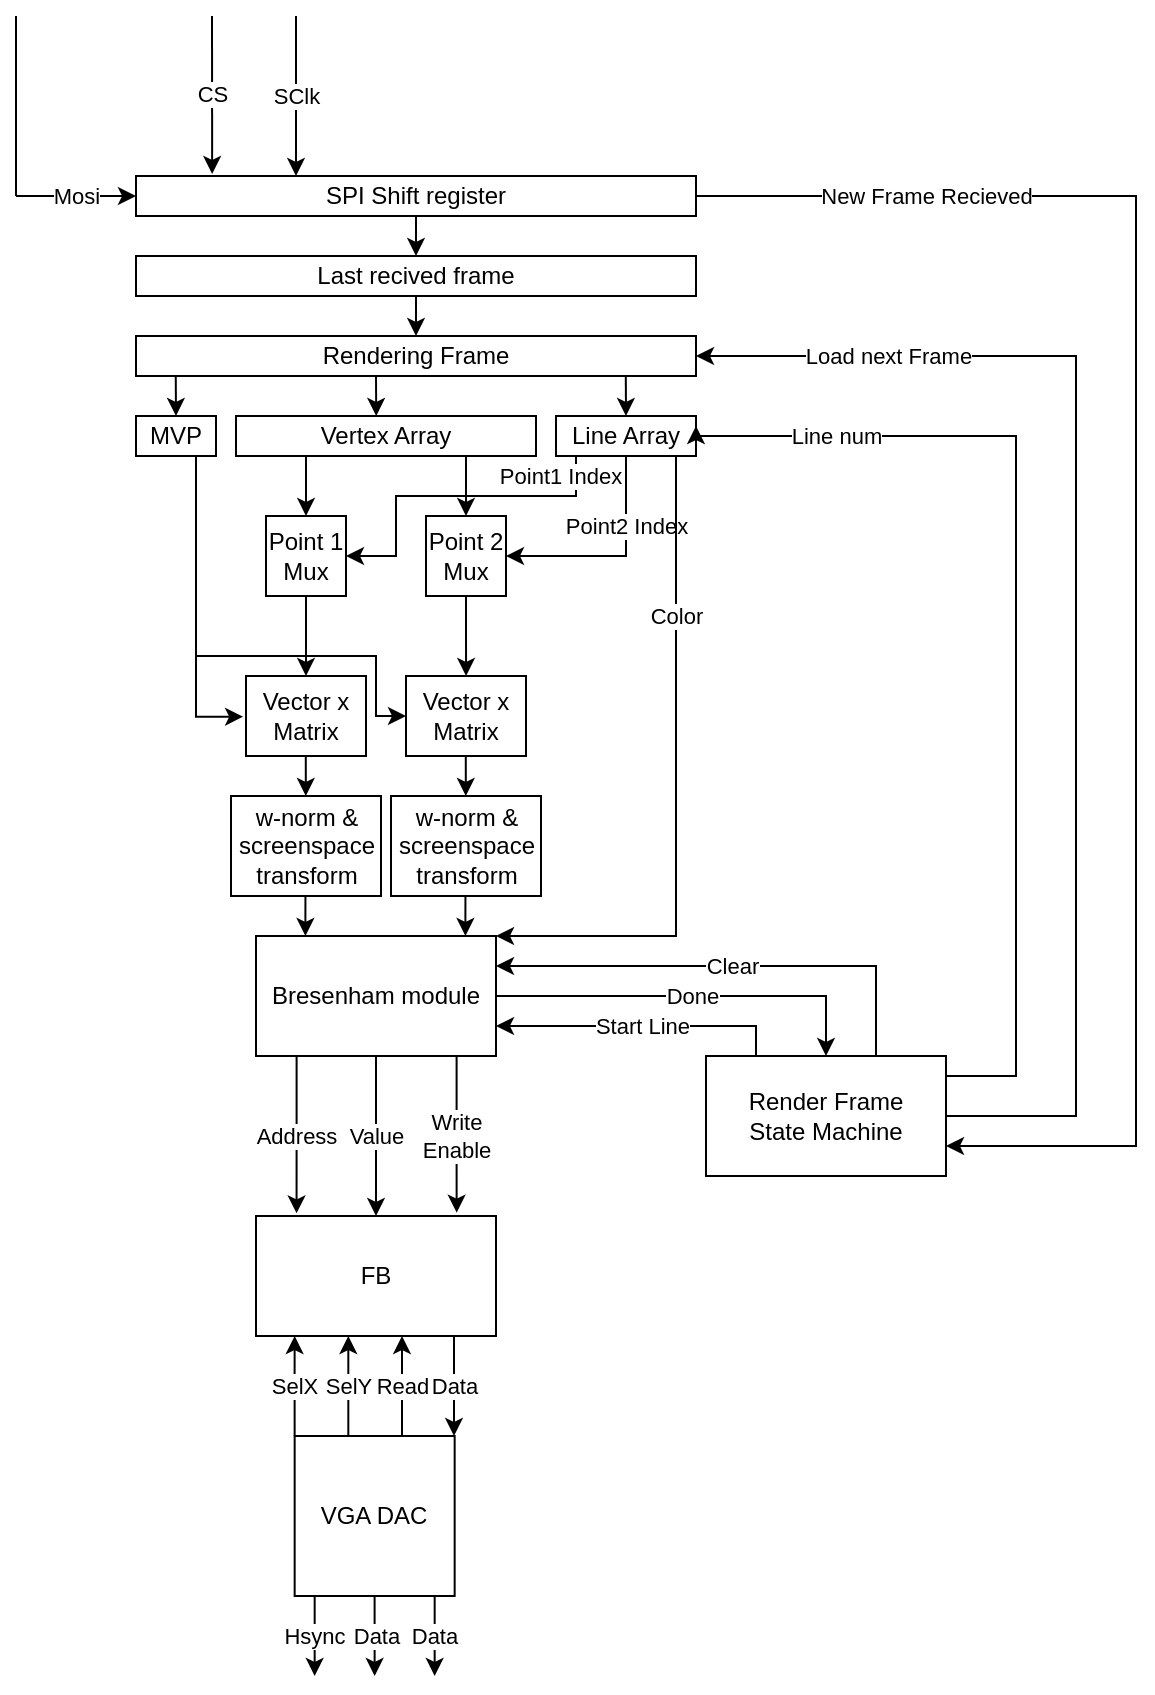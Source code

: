 <mxfile version="15.6.8" type="github">
  <diagram id="q9Ps-RnnYnzRldawcZBS" name="Page-1">
    <mxGraphModel dx="920" dy="494" grid="1" gridSize="10" guides="1" tooltips="1" connect="1" arrows="1" fold="1" page="1" pageScale="1" pageWidth="850" pageHeight="1100" math="0" shadow="0">
      <root>
        <mxCell id="0" />
        <mxCell id="1" parent="0" />
        <mxCell id="cCv3r7rXpcqw24vT97UZ-61" value="New Frame Recieved" style="edgeStyle=orthogonalEdgeStyle;rounded=0;orthogonalLoop=1;jettySize=auto;html=1;entryX=1;entryY=0.75;entryDx=0;entryDy=0;" parent="1" source="1H7v9yOLT2mySPb2tCpm-1" target="cCv3r7rXpcqw24vT97UZ-55" edge="1">
          <mxGeometry x="-0.71" relative="1" as="geometry">
            <mxPoint as="offset" />
            <Array as="points">
              <mxPoint x="640" y="130" />
              <mxPoint x="640" y="605" />
            </Array>
          </mxGeometry>
        </mxCell>
        <mxCell id="1H7v9yOLT2mySPb2tCpm-1" value="SPI Shift register" style="rounded=0;whiteSpace=wrap;html=1;" parent="1" vertex="1">
          <mxGeometry x="140" y="120" width="280" height="20" as="geometry" />
        </mxCell>
        <mxCell id="1H7v9yOLT2mySPb2tCpm-2" value="Mosi" style="endArrow=classic;html=1;rounded=0;" parent="1" edge="1">
          <mxGeometry width="50" height="50" relative="1" as="geometry">
            <mxPoint x="80" y="130" as="sourcePoint" />
            <mxPoint x="140" y="130" as="targetPoint" />
          </mxGeometry>
        </mxCell>
        <mxCell id="1H7v9yOLT2mySPb2tCpm-3" value="" style="endArrow=none;html=1;rounded=0;" parent="1" edge="1">
          <mxGeometry width="50" height="50" relative="1" as="geometry">
            <mxPoint x="80" y="130" as="sourcePoint" />
            <mxPoint x="80" y="40" as="targetPoint" />
          </mxGeometry>
        </mxCell>
        <mxCell id="1H7v9yOLT2mySPb2tCpm-4" value="SClk" style="endArrow=classic;html=1;rounded=0;" parent="1" edge="1">
          <mxGeometry width="50" height="50" relative="1" as="geometry">
            <mxPoint x="220" y="40" as="sourcePoint" />
            <mxPoint x="220" y="120" as="targetPoint" />
          </mxGeometry>
        </mxCell>
        <mxCell id="1H7v9yOLT2mySPb2tCpm-5" value="CS" style="endArrow=classic;html=1;rounded=0;entryX=0.136;entryY=-0.05;entryDx=0;entryDy=0;entryPerimeter=0;" parent="1" target="1H7v9yOLT2mySPb2tCpm-1" edge="1">
          <mxGeometry width="50" height="50" relative="1" as="geometry">
            <mxPoint x="178" y="40" as="sourcePoint" />
            <mxPoint x="320" y="250" as="targetPoint" />
          </mxGeometry>
        </mxCell>
        <mxCell id="1H7v9yOLT2mySPb2tCpm-7" value="Last recived frame" style="rounded=0;whiteSpace=wrap;html=1;" parent="1" vertex="1">
          <mxGeometry x="140" y="160" width="280" height="20" as="geometry" />
        </mxCell>
        <mxCell id="1H7v9yOLT2mySPb2tCpm-8" value="" style="endArrow=classic;html=1;rounded=0;exitX=0.5;exitY=1;exitDx=0;exitDy=0;entryX=0.5;entryY=0;entryDx=0;entryDy=0;" parent="1" source="1H7v9yOLT2mySPb2tCpm-1" target="1H7v9yOLT2mySPb2tCpm-7" edge="1">
          <mxGeometry width="50" height="50" relative="1" as="geometry">
            <mxPoint x="270" y="210" as="sourcePoint" />
            <mxPoint x="320" y="160" as="targetPoint" />
          </mxGeometry>
        </mxCell>
        <mxCell id="1H7v9yOLT2mySPb2tCpm-9" value="Rendering Frame" style="rounded=0;whiteSpace=wrap;html=1;" parent="1" vertex="1">
          <mxGeometry x="140" y="200" width="280" height="20" as="geometry" />
        </mxCell>
        <mxCell id="1H7v9yOLT2mySPb2tCpm-12" value="" style="endArrow=classic;html=1;rounded=0;exitX=0.5;exitY=1;exitDx=0;exitDy=0;entryX=0.5;entryY=0;entryDx=0;entryDy=0;" parent="1" source="1H7v9yOLT2mySPb2tCpm-7" target="1H7v9yOLT2mySPb2tCpm-9" edge="1">
          <mxGeometry width="50" height="50" relative="1" as="geometry">
            <mxPoint x="240" y="160" as="sourcePoint" />
            <mxPoint x="240" y="180" as="targetPoint" />
          </mxGeometry>
        </mxCell>
        <mxCell id="p4rGvyIHzH4OkrzjBhDH-16" style="edgeStyle=orthogonalEdgeStyle;rounded=0;jumpStyle=none;orthogonalLoop=1;jettySize=auto;html=1;entryX=-0.024;entryY=0.509;entryDx=0;entryDy=0;startArrow=none;startFill=0;endArrow=classic;endFill=1;entryPerimeter=0;" parent="1" source="1H7v9yOLT2mySPb2tCpm-13" target="p4rGvyIHzH4OkrzjBhDH-25" edge="1">
          <mxGeometry relative="1" as="geometry">
            <mxPoint x="190" y="390" as="targetPoint" />
            <Array as="points">
              <mxPoint x="170" y="390" />
            </Array>
          </mxGeometry>
        </mxCell>
        <mxCell id="p4rGvyIHzH4OkrzjBhDH-28" style="edgeStyle=orthogonalEdgeStyle;rounded=0;jumpStyle=none;orthogonalLoop=1;jettySize=auto;html=1;entryX=0;entryY=0.5;entryDx=0;entryDy=0;startArrow=none;startFill=0;endArrow=classic;endFill=1;" parent="1" source="1H7v9yOLT2mySPb2tCpm-13" target="p4rGvyIHzH4OkrzjBhDH-27" edge="1">
          <mxGeometry relative="1" as="geometry">
            <Array as="points">
              <mxPoint x="170" y="360" />
              <mxPoint x="260" y="360" />
              <mxPoint x="260" y="390" />
            </Array>
          </mxGeometry>
        </mxCell>
        <mxCell id="1H7v9yOLT2mySPb2tCpm-13" value="MVP" style="rounded=0;whiteSpace=wrap;html=1;" parent="1" vertex="1">
          <mxGeometry x="140" y="240" width="40" height="20" as="geometry" />
        </mxCell>
        <mxCell id="p4rGvyIHzH4OkrzjBhDH-11" style="edgeStyle=orthogonalEdgeStyle;rounded=0;jumpStyle=none;orthogonalLoop=1;jettySize=auto;html=1;entryX=0.5;entryY=0;entryDx=0;entryDy=0;startArrow=none;startFill=0;endArrow=classic;endFill=1;" parent="1" source="1H7v9yOLT2mySPb2tCpm-14" target="cCv3r7rXpcqw24vT97UZ-7" edge="1">
          <mxGeometry relative="1" as="geometry">
            <Array as="points">
              <mxPoint x="225" y="270" />
              <mxPoint x="225" y="270" />
            </Array>
          </mxGeometry>
        </mxCell>
        <mxCell id="p4rGvyIHzH4OkrzjBhDH-12" style="edgeStyle=orthogonalEdgeStyle;rounded=0;jumpStyle=none;orthogonalLoop=1;jettySize=auto;html=1;entryX=0.5;entryY=0;entryDx=0;entryDy=0;startArrow=none;startFill=0;endArrow=classic;endFill=1;" parent="1" source="1H7v9yOLT2mySPb2tCpm-14" target="cCv3r7rXpcqw24vT97UZ-8" edge="1">
          <mxGeometry relative="1" as="geometry">
            <Array as="points">
              <mxPoint x="305" y="270" />
              <mxPoint x="305" y="270" />
            </Array>
          </mxGeometry>
        </mxCell>
        <mxCell id="1H7v9yOLT2mySPb2tCpm-14" value="Vertex Array" style="rounded=0;whiteSpace=wrap;html=1;" parent="1" vertex="1">
          <mxGeometry x="190" y="240" width="150" height="20" as="geometry" />
        </mxCell>
        <mxCell id="cCv3r7rXpcqw24vT97UZ-20" value="Point1 Index" style="edgeStyle=orthogonalEdgeStyle;rounded=0;orthogonalLoop=1;jettySize=auto;html=1;entryX=1;entryY=0.5;entryDx=0;entryDy=0;jumpStyle=none;" parent="1" source="1H7v9yOLT2mySPb2tCpm-15" target="cCv3r7rXpcqw24vT97UZ-7" edge="1">
          <mxGeometry x="-0.657" y="-10" relative="1" as="geometry">
            <Array as="points">
              <mxPoint x="360" y="280" />
              <mxPoint x="270" y="280" />
              <mxPoint x="270" y="310" />
            </Array>
            <mxPoint as="offset" />
          </mxGeometry>
        </mxCell>
        <mxCell id="cCv3r7rXpcqw24vT97UZ-21" value="Point2 Index" style="edgeStyle=orthogonalEdgeStyle;rounded=0;orthogonalLoop=1;jettySize=auto;html=1;entryX=1;entryY=0.5;entryDx=0;entryDy=0;" parent="1" source="1H7v9yOLT2mySPb2tCpm-15" target="cCv3r7rXpcqw24vT97UZ-8" edge="1">
          <mxGeometry x="-0.36" relative="1" as="geometry">
            <Array as="points">
              <mxPoint x="385" y="310" />
            </Array>
            <mxPoint as="offset" />
          </mxGeometry>
        </mxCell>
        <mxCell id="ZKv37jcsLmG-ChblOMZN-1" value="Color" style="edgeStyle=orthogonalEdgeStyle;rounded=0;orthogonalLoop=1;jettySize=auto;html=1;entryX=1;entryY=0;entryDx=0;entryDy=0;" edge="1" parent="1" source="1H7v9yOLT2mySPb2tCpm-15" target="cCv3r7rXpcqw24vT97UZ-17">
          <mxGeometry x="-0.515" relative="1" as="geometry">
            <Array as="points">
              <mxPoint x="410" y="500" />
            </Array>
            <mxPoint as="offset" />
          </mxGeometry>
        </mxCell>
        <mxCell id="1H7v9yOLT2mySPb2tCpm-15" value="Line Array" style="rounded=0;whiteSpace=wrap;html=1;" parent="1" vertex="1">
          <mxGeometry x="350" y="240" width="70" height="20" as="geometry" />
        </mxCell>
        <mxCell id="1H7v9yOLT2mySPb2tCpm-16" value="" style="endArrow=classic;html=1;rounded=0;entryX=0.5;entryY=0;entryDx=0;entryDy=0;exitX=0.071;exitY=1;exitDx=0;exitDy=0;exitPerimeter=0;" parent="1" source="1H7v9yOLT2mySPb2tCpm-9" target="1H7v9yOLT2mySPb2tCpm-13" edge="1">
          <mxGeometry width="50" height="50" relative="1" as="geometry">
            <mxPoint x="220" y="320" as="sourcePoint" />
            <mxPoint x="400" y="210" as="targetPoint" />
          </mxGeometry>
        </mxCell>
        <mxCell id="1H7v9yOLT2mySPb2tCpm-17" value="" style="endArrow=classic;html=1;rounded=0;entryX=0.5;entryY=0;entryDx=0;entryDy=0;exitX=0.071;exitY=1;exitDx=0;exitDy=0;exitPerimeter=0;" parent="1" edge="1">
          <mxGeometry width="50" height="50" relative="1" as="geometry">
            <mxPoint x="260" y="220" as="sourcePoint" />
            <mxPoint x="260.12" y="240" as="targetPoint" />
          </mxGeometry>
        </mxCell>
        <mxCell id="1H7v9yOLT2mySPb2tCpm-18" value="" style="endArrow=classic;html=1;rounded=0;entryX=0.5;entryY=0;entryDx=0;entryDy=0;exitX=0.071;exitY=1;exitDx=0;exitDy=0;exitPerimeter=0;" parent="1" target="1H7v9yOLT2mySPb2tCpm-15" edge="1">
          <mxGeometry width="50" height="50" relative="1" as="geometry">
            <mxPoint x="384.9" y="220" as="sourcePoint" />
            <mxPoint x="385.02" y="240" as="targetPoint" />
          </mxGeometry>
        </mxCell>
        <mxCell id="p4rGvyIHzH4OkrzjBhDH-13" style="edgeStyle=orthogonalEdgeStyle;rounded=0;jumpStyle=none;orthogonalLoop=1;jettySize=auto;html=1;startArrow=none;startFill=0;endArrow=classic;endFill=1;" parent="1" source="cCv3r7rXpcqw24vT97UZ-7" edge="1">
          <mxGeometry relative="1" as="geometry">
            <mxPoint x="225" y="370" as="targetPoint" />
          </mxGeometry>
        </mxCell>
        <mxCell id="cCv3r7rXpcqw24vT97UZ-7" value="Point 1 Mux" style="whiteSpace=wrap;html=1;aspect=fixed;" parent="1" vertex="1">
          <mxGeometry x="205" y="290" width="40" height="40" as="geometry" />
        </mxCell>
        <mxCell id="p4rGvyIHzH4OkrzjBhDH-14" style="edgeStyle=orthogonalEdgeStyle;rounded=0;jumpStyle=none;orthogonalLoop=1;jettySize=auto;html=1;entryX=0.767;entryY=0;entryDx=0;entryDy=0;entryPerimeter=0;startArrow=none;startFill=0;endArrow=classic;endFill=1;" parent="1" source="cCv3r7rXpcqw24vT97UZ-8" edge="1">
          <mxGeometry relative="1" as="geometry">
            <mxPoint x="305.05" y="370" as="targetPoint" />
          </mxGeometry>
        </mxCell>
        <mxCell id="cCv3r7rXpcqw24vT97UZ-8" value="&lt;div&gt;Point 2&lt;/div&gt;&lt;div&gt; Mux&lt;/div&gt;" style="whiteSpace=wrap;html=1;aspect=fixed;" parent="1" vertex="1">
          <mxGeometry x="285" y="290" width="40" height="40" as="geometry" />
        </mxCell>
        <mxCell id="cCv3r7rXpcqw24vT97UZ-35" value="Address" style="edgeStyle=orthogonalEdgeStyle;rounded=0;orthogonalLoop=1;jettySize=auto;html=1;entryX=0.169;entryY=-0.022;entryDx=0;entryDy=0;entryPerimeter=0;" parent="1" source="cCv3r7rXpcqw24vT97UZ-17" target="cCv3r7rXpcqw24vT97UZ-34" edge="1">
          <mxGeometry relative="1" as="geometry">
            <Array as="points">
              <mxPoint x="220" y="600" />
            </Array>
            <mxPoint x="220" y="630" as="targetPoint" />
          </mxGeometry>
        </mxCell>
        <mxCell id="cCv3r7rXpcqw24vT97UZ-38" value="Write&lt;br&gt;Enable" style="edgeStyle=orthogonalEdgeStyle;rounded=0;orthogonalLoop=1;jettySize=auto;html=1;entryX=0.836;entryY=-0.028;entryDx=0;entryDy=0;entryPerimeter=0;" parent="1" source="cCv3r7rXpcqw24vT97UZ-17" target="cCv3r7rXpcqw24vT97UZ-34" edge="1">
          <mxGeometry x="0.021" relative="1" as="geometry">
            <mxPoint x="300" y="630" as="targetPoint" />
            <Array as="points">
              <mxPoint x="300" y="600" />
            </Array>
            <mxPoint as="offset" />
          </mxGeometry>
        </mxCell>
        <mxCell id="cCv3r7rXpcqw24vT97UZ-58" value="Done" style="edgeStyle=orthogonalEdgeStyle;rounded=0;orthogonalLoop=1;jettySize=auto;html=1;entryX=0.5;entryY=0;entryDx=0;entryDy=0;" parent="1" source="cCv3r7rXpcqw24vT97UZ-17" target="cCv3r7rXpcqw24vT97UZ-55" edge="1">
          <mxGeometry relative="1" as="geometry">
            <mxPoint x="485" y="530" as="targetPoint" />
          </mxGeometry>
        </mxCell>
        <mxCell id="6mL-w4yi78JhoUH-RMGF-1" value="Value" style="edgeStyle=orthogonalEdgeStyle;rounded=0;orthogonalLoop=1;jettySize=auto;html=1;entryX=0.5;entryY=0;entryDx=0;entryDy=0;" parent="1" source="cCv3r7rXpcqw24vT97UZ-17" target="cCv3r7rXpcqw24vT97UZ-34" edge="1">
          <mxGeometry relative="1" as="geometry">
            <Array as="points">
              <mxPoint x="260" y="580" />
              <mxPoint x="260" y="580" />
            </Array>
          </mxGeometry>
        </mxCell>
        <mxCell id="cCv3r7rXpcqw24vT97UZ-17" value="Bresenham module" style="rounded=0;whiteSpace=wrap;html=1;" parent="1" vertex="1">
          <mxGeometry x="200" y="500" width="120" height="60" as="geometry" />
        </mxCell>
        <mxCell id="cCv3r7rXpcqw24vT97UZ-34" value="FB" style="rounded=0;whiteSpace=wrap;html=1;" parent="1" vertex="1">
          <mxGeometry x="200" y="640" width="120" height="60" as="geometry" />
        </mxCell>
        <mxCell id="cCv3r7rXpcqw24vT97UZ-63" value="Hsync" style="edgeStyle=orthogonalEdgeStyle;rounded=0;orthogonalLoop=1;jettySize=auto;html=1;" parent="1" source="cCv3r7rXpcqw24vT97UZ-52" edge="1">
          <mxGeometry relative="1" as="geometry">
            <mxPoint x="229.33" y="870" as="targetPoint" />
            <Array as="points">
              <mxPoint x="229.33" y="820" />
              <mxPoint x="229.33" y="820" />
            </Array>
          </mxGeometry>
        </mxCell>
        <mxCell id="cCv3r7rXpcqw24vT97UZ-64" value="Data" style="edgeStyle=orthogonalEdgeStyle;rounded=0;orthogonalLoop=1;jettySize=auto;html=1;" parent="1" source="cCv3r7rXpcqw24vT97UZ-52" edge="1">
          <mxGeometry relative="1" as="geometry">
            <mxPoint x="259.33" y="870" as="targetPoint" />
          </mxGeometry>
        </mxCell>
        <mxCell id="cCv3r7rXpcqw24vT97UZ-65" value="Data" style="edgeStyle=orthogonalEdgeStyle;rounded=0;orthogonalLoop=1;jettySize=auto;html=1;" parent="1" source="cCv3r7rXpcqw24vT97UZ-52" edge="1">
          <mxGeometry relative="1" as="geometry">
            <mxPoint x="289.33" y="870" as="targetPoint" />
            <Array as="points">
              <mxPoint x="289.33" y="820" />
              <mxPoint x="289.33" y="820" />
            </Array>
          </mxGeometry>
        </mxCell>
        <mxCell id="cCv3r7rXpcqw24vT97UZ-52" value="VGA DAC" style="whiteSpace=wrap;html=1;aspect=fixed;" parent="1" vertex="1">
          <mxGeometry x="219.33" y="750" width="80" height="80" as="geometry" />
        </mxCell>
        <mxCell id="cCv3r7rXpcqw24vT97UZ-57" value="Start Line" style="edgeStyle=orthogonalEdgeStyle;rounded=0;orthogonalLoop=1;jettySize=auto;html=1;entryX=1;entryY=0.75;entryDx=0;entryDy=0;" parent="1" source="cCv3r7rXpcqw24vT97UZ-55" target="cCv3r7rXpcqw24vT97UZ-17" edge="1">
          <mxGeometry relative="1" as="geometry">
            <Array as="points">
              <mxPoint x="450" y="545" />
            </Array>
          </mxGeometry>
        </mxCell>
        <mxCell id="cCv3r7rXpcqw24vT97UZ-60" value="Line num" style="edgeStyle=orthogonalEdgeStyle;rounded=0;orthogonalLoop=1;jettySize=auto;html=1;entryX=1;entryY=0.25;entryDx=0;entryDy=0;" parent="1" source="cCv3r7rXpcqw24vT97UZ-55" target="1H7v9yOLT2mySPb2tCpm-15" edge="1">
          <mxGeometry x="0.71" relative="1" as="geometry">
            <Array as="points">
              <mxPoint x="580" y="570" />
              <mxPoint x="580" y="250" />
              <mxPoint x="420" y="250" />
            </Array>
            <mxPoint x="-1" as="offset" />
          </mxGeometry>
        </mxCell>
        <mxCell id="cCv3r7rXpcqw24vT97UZ-62" value="Load next Frame" style="edgeStyle=orthogonalEdgeStyle;rounded=0;orthogonalLoop=1;jettySize=auto;html=1;entryX=1;entryY=0.5;entryDx=0;entryDy=0;" parent="1" source="cCv3r7rXpcqw24vT97UZ-55" target="1H7v9yOLT2mySPb2tCpm-9" edge="1">
          <mxGeometry x="0.698" relative="1" as="geometry">
            <Array as="points">
              <mxPoint x="610" y="590" />
              <mxPoint x="610" y="210" />
            </Array>
            <mxPoint as="offset" />
          </mxGeometry>
        </mxCell>
        <mxCell id="6mL-w4yi78JhoUH-RMGF-2" value="Clear" style="edgeStyle=orthogonalEdgeStyle;rounded=0;orthogonalLoop=1;jettySize=auto;html=1;entryX=1;entryY=0.25;entryDx=0;entryDy=0;" parent="1" source="cCv3r7rXpcqw24vT97UZ-55" target="cCv3r7rXpcqw24vT97UZ-17" edge="1">
          <mxGeometry relative="1" as="geometry">
            <Array as="points">
              <mxPoint x="510" y="515" />
            </Array>
          </mxGeometry>
        </mxCell>
        <mxCell id="cCv3r7rXpcqw24vT97UZ-55" value="&lt;div&gt;Render Frame&lt;/div&gt;&lt;div&gt; State Machine&lt;/div&gt;" style="rounded=0;whiteSpace=wrap;html=1;" parent="1" vertex="1">
          <mxGeometry x="425" y="560" width="120" height="60" as="geometry" />
        </mxCell>
        <mxCell id="p4rGvyIHzH4OkrzjBhDH-7" value="SelX" style="edgeStyle=orthogonalEdgeStyle;rounded=0;orthogonalLoop=1;jettySize=auto;html=1;entryX=0.5;entryY=0;entryDx=0;entryDy=0;" parent="1" edge="1">
          <mxGeometry relative="1" as="geometry">
            <mxPoint x="219.33" y="750" as="sourcePoint" />
            <mxPoint x="219.33" y="700" as="targetPoint" />
            <Array as="points">
              <mxPoint x="219.33" y="720" />
              <mxPoint x="219.33" y="720" />
            </Array>
          </mxGeometry>
        </mxCell>
        <mxCell id="p4rGvyIHzH4OkrzjBhDH-8" value="Data" style="edgeStyle=orthogonalEdgeStyle;rounded=0;orthogonalLoop=1;jettySize=auto;html=1;entryX=0.5;entryY=0;entryDx=0;entryDy=0;" parent="1" edge="1">
          <mxGeometry relative="1" as="geometry">
            <mxPoint x="299" y="700" as="sourcePoint" />
            <mxPoint x="299" y="750" as="targetPoint" />
          </mxGeometry>
        </mxCell>
        <mxCell id="p4rGvyIHzH4OkrzjBhDH-9" value="Read" style="edgeStyle=orthogonalEdgeStyle;rounded=0;orthogonalLoop=1;jettySize=auto;html=1;entryX=0.5;entryY=0;entryDx=0;entryDy=0;" parent="1" edge="1">
          <mxGeometry relative="1" as="geometry">
            <mxPoint x="273" y="750" as="sourcePoint" />
            <mxPoint x="273" y="700" as="targetPoint" />
          </mxGeometry>
        </mxCell>
        <mxCell id="p4rGvyIHzH4OkrzjBhDH-10" value="SelY" style="edgeStyle=orthogonalEdgeStyle;rounded=0;orthogonalLoop=1;jettySize=auto;html=1;entryX=0.5;entryY=0;entryDx=0;entryDy=0;" parent="1" edge="1">
          <mxGeometry relative="1" as="geometry">
            <mxPoint x="246.16" y="750" as="sourcePoint" />
            <mxPoint x="246.16" y="700" as="targetPoint" />
          </mxGeometry>
        </mxCell>
        <mxCell id="p4rGvyIHzH4OkrzjBhDH-21" style="edgeStyle=orthogonalEdgeStyle;rounded=0;jumpStyle=none;orthogonalLoop=1;jettySize=auto;html=1;startArrow=none;startFill=0;endArrow=classic;endFill=1;" parent="1" edge="1">
          <mxGeometry relative="1" as="geometry">
            <mxPoint x="304.894" y="410" as="sourcePoint" />
            <mxPoint x="304.894" y="430" as="targetPoint" />
            <Array as="points">
              <mxPoint x="304.86" y="420" />
              <mxPoint x="304.86" y="420" />
            </Array>
          </mxGeometry>
        </mxCell>
        <mxCell id="p4rGvyIHzH4OkrzjBhDH-22" style="edgeStyle=orthogonalEdgeStyle;rounded=0;jumpStyle=none;orthogonalLoop=1;jettySize=auto;html=1;startArrow=none;startFill=0;endArrow=classic;endFill=1;" parent="1" edge="1">
          <mxGeometry relative="1" as="geometry">
            <mxPoint x="224.894" y="410" as="sourcePoint" />
            <mxPoint x="224.894" y="430" as="targetPoint" />
            <Array as="points">
              <mxPoint x="224.86" y="420" />
              <mxPoint x="224.86" y="420" />
            </Array>
          </mxGeometry>
        </mxCell>
        <mxCell id="p4rGvyIHzH4OkrzjBhDH-23" style="edgeStyle=orthogonalEdgeStyle;rounded=0;jumpStyle=none;orthogonalLoop=1;jettySize=auto;html=1;startArrow=none;startFill=0;endArrow=classic;endFill=1;" parent="1" edge="1">
          <mxGeometry relative="1" as="geometry">
            <mxPoint x="224.724" y="480" as="sourcePoint" />
            <mxPoint x="224.724" y="500" as="targetPoint" />
            <Array as="points">
              <mxPoint x="224.69" y="490" />
              <mxPoint x="224.69" y="490" />
            </Array>
          </mxGeometry>
        </mxCell>
        <mxCell id="p4rGvyIHzH4OkrzjBhDH-24" style="edgeStyle=orthogonalEdgeStyle;rounded=0;jumpStyle=none;orthogonalLoop=1;jettySize=auto;html=1;startArrow=none;startFill=0;endArrow=classic;endFill=1;" parent="1" edge="1">
          <mxGeometry relative="1" as="geometry">
            <mxPoint x="304.724" y="480" as="sourcePoint" />
            <mxPoint x="304.724" y="500" as="targetPoint" />
            <Array as="points">
              <mxPoint x="304.69" y="490" />
              <mxPoint x="304.69" y="490" />
            </Array>
          </mxGeometry>
        </mxCell>
        <mxCell id="p4rGvyIHzH4OkrzjBhDH-25" value="Vector x Matrix" style="rounded=0;whiteSpace=wrap;html=1;" parent="1" vertex="1">
          <mxGeometry x="195" y="370" width="60" height="40" as="geometry" />
        </mxCell>
        <mxCell id="p4rGvyIHzH4OkrzjBhDH-27" value="Vector x Matrix" style="rounded=0;whiteSpace=wrap;html=1;" parent="1" vertex="1">
          <mxGeometry x="275" y="370" width="60" height="40" as="geometry" />
        </mxCell>
        <mxCell id="p4rGvyIHzH4OkrzjBhDH-30" value="w-norm &amp;amp; screenspace transform" style="rounded=0;whiteSpace=wrap;html=1;" parent="1" vertex="1">
          <mxGeometry x="187.5" y="430" width="75" height="50" as="geometry" />
        </mxCell>
        <mxCell id="p4rGvyIHzH4OkrzjBhDH-31" value="w-norm &amp;amp; screenspace transform" style="rounded=0;whiteSpace=wrap;html=1;" parent="1" vertex="1">
          <mxGeometry x="267.5" y="430" width="75" height="50" as="geometry" />
        </mxCell>
      </root>
    </mxGraphModel>
  </diagram>
</mxfile>
